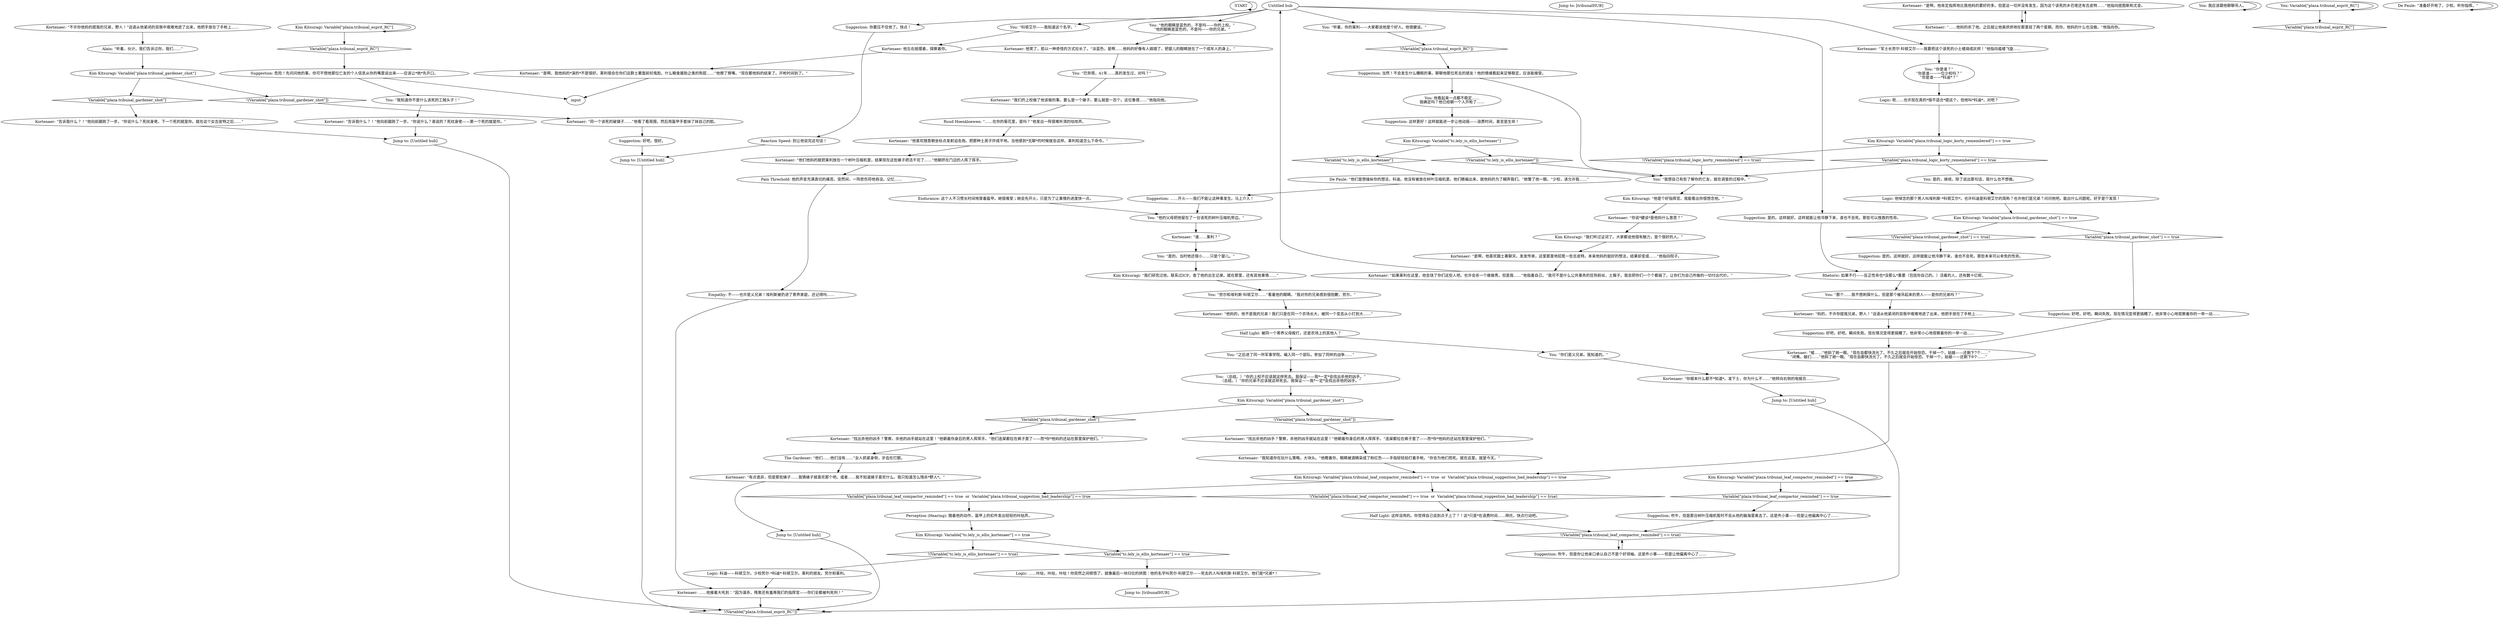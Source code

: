 # TRIBUNAL / I GOT TO KNOW THE HANGED MAN
# "Look, I've gotten to know the hanged man too a bit over the course of this investigation..."
# ==================================================
digraph G {
	  0 [label="START"];
	  1 [label="input"];
	  2 [label="You: “你是谁？”\n“你是谁——一位少校吗？”\n“你是谁——*科迪*？”"];
	  3 [label="Perception (Hearing): 随着他的动作，盔甲上的扣件发出轻轻的咔哒声。"];
	  4 [label="Kim Kitsuragi: Variable[\"plaza.tribunal_leaf_compactor_reminded\"] == true"];
	  5 [label="Variable[\"plaza.tribunal_leaf_compactor_reminded\"] == true", shape=diamond];
	  6 [label="!(Variable[\"plaza.tribunal_leaf_compactor_reminded\"] == true)", shape=diamond];
	  7 [label="Jump to: [tribunalHUB]"];
	  8 [label="Kim Kitsuragi: Variable[\"plaza.tribunal_esprit_RC\"]"];
	  9 [label="Variable[\"plaza.tribunal_esprit_RC\"]", shape=diamond];
	  10 [label="!(Variable[\"plaza.tribunal_esprit_RC\"])", shape=diamond];
	  11 [label="Kortenaer: “你说*健谈*是他妈什么意思？”"];
	  12 [label="Kortenaer: “是啊，他肯定指挥地比我他妈的要好的多。但是这一切并没有发生，因为这个该死的乡巴佬还有吉皮特……”他指向提图斯和尤金。"];
	  13 [label="Alain: “听着，伙计。我们告诉过你，我们……”"];
	  14 [label="Suggestion: 好吧，好吧。瞬间失败。现在情况变得更搞糟了。他非常小心地观察着你的一举一动……"];
	  15 [label="Suggestion: 是的。这样就好。这样就能让他冷静下来，谁也不会死。那些可以挽救的性命。"];
	  16 [label="You: “他的父母把他留在了一台该死的树叶压缩机旁边。”"];
	  17 [label="Jump to: [Untitled hub]"];
	  18 [label="Suggestion: 你要压不住他了。快点！"];
	  19 [label="You: “巴奈塔，41年……真的发生过，对吗？”"];
	  20 [label="Kortenaer: “有点诡异，但是那些婊子……我猜婊子就喜欢那个吧。或者……我不知道婊子喜欢什么。我只知道怎么残杀*野人*。”"];
	  21 [label="Kortenaer: “嘘……”他斜了她一眼。“现在血都快流光了。不久之后就会开始惊恐。干掉一个，姑娘——还剩下7个……”\n“闭嘴，娘们……”他斜了她一眼。“现在血都快流光了。不久之后就会开始惊恐。干掉一个，姑娘——还剩下6个……”"];
	  22 [label="Jump to: [tribunalHUB]"];
	  23 [label="Empathy: 不——也许是义兄弟！埃利斯被扔进了寄养家庭，还记得吗……"];
	  24 [label="De Paule: “他们是想操纵你的想法，科迪。他没有被放在树叶压缩机里。他们瞎编出来，就他妈的为了糊弄我们。”她瞥了他一眼。“少校，请允许我……”"];
	  25 [label="Logic: 呃……也许现在真的*很不适合*提这个，但他叫*科迪*，对吧？"];
	  26 [label="Kortenaer: “军士长劳尔·科顿艾尔——我要把这个该死的小土楼烧成灰烬！”他指向褴褛飞旋……"];
	  27 [label="You: （总结。）“你的上校不应该就这样死去。我保证——我*一定*会找出杀他的凶手。”\n（总结。）“你的兄弟不应该就这样死去。我保证——我*一定*会找出杀他的凶手。”"];
	  28 [label="Kortenaer: “同一个该死的破镇子……”他看了看周围，然后用盔甲手套抹了抹自己的脸。"];
	  29 [label="Kortenaer: “告诉我什么？！”他向前踉跄了一步。“你说什么？谁说的？死纹身佬——第一个死的就是你。”"];
	  30 [label="Kortenaer: “是啊，我他妈的*演的*不是很好。莱利很会在你们这群土著面前扮鬼脸。什么粮食援助之类的狗屁……”他擦了擦嘴。“现在都他妈的结束了。开枪时间到了。”"];
	  31 [label="You: “劳尔和埃利斯·科顿艾尔……”看着他的眼睛。“我对你的兄弟感到很抱歉，劳尔。”"];
	  32 [label="Kortenaer: “他们他妈的就把莱利放在一个树叶压缩机里，结果现在这些婊子把活干完了……”他朝挤在门边的人挥了挥手。"];
	  33 [label="Kim Kitsuragi: “他是个好指挥官。我能看出你很想念他。”"];
	  34 [label="Kortenaer: “不许你他妈的提我的兄弟，野人！”话语从他紧闭的双唇中艰难地迸了出来，他把手放在了手枪上……"];
	  35 [label="You: 我应该跟他聊聊吊人。"];
	  36 [label="You: Variable[\"plaza.tribunal_esprit_RC\"]"];
	  37 [label="Variable[\"plaza.tribunal_esprit_RC\"]", shape=diamond];
	  38 [label="!(Variable[\"plaza.tribunal_esprit_RC\"])", shape=diamond];
	  39 [label="Untitled hub"];
	  40 [label="De Paule: “准备好开枪了，少校。听你指挥。”"];
	  41 [label="Endurance: 这个人不习惯长时间地穿着盔甲。她很难受；她会先开火，只是为了让事情的进度快一点。"];
	  42 [label="Suggestion: 当然！不会发生什么糟糕的事。聊聊他那位死去的朋友！他的情绪看起来足够稳定，应该能接受。"];
	  43 [label="Kortenaer: “他妈的，他不是我的兄弟！我们只是在同一个农场长大，被同一个变态从小打到大……”"];
	  44 [label="Kortenaer: “如果莱利在这里，他会饶了你们这些人吧。也许会杀一个做做秀。但是我……”他指着自己。“我可不是什么公共事务的狂热粉丝，土猴子。我会把你们一个个都毙了，让你们为自己所做的一切付出代价。”"];
	  45 [label="Kortenaer: “你根本什么都不*知道*。准下士，你为什么不……”他转向右侧的电报员……"];
	  46 [label="Kortenaer: “告诉我什么？！”他向前踉跄了一步。“你说什么？死纹身佬，下一个死的就是你。就在这个女吉皮特之后……”"];
	  47 [label="You: 是的，继续。除了说出那句话，我什么也不想做。"];
	  48 [label="Suggestion: 危险！先问问他的事。你可不想他那位亡友的个人信息从你的嘴里说出来——应该让*他*先开口。"];
	  49 [label="You: “之后进了同一所军事学院。编入同一个部队。参加了同样的战争……”"];
	  50 [label="Kim Kitsuragi: “我们研究过他。联系过ICP，查了他的出生记录。就在那里，还有其他事情……”"];
	  51 [label="Pain Threshold: 他的声音充满真切的痛苦。突然间，一阵悲伤将他吞没。记忆……"];
	  52 [label="You: “他的眼睛是蓝色的，不是吗——你的上校。”\n“他的眼睛是蓝色的，不是吗——你的兄弟。”"];
	  53 [label="Suggestion: 吹牛，但是你让他亲口承认自己不是个好领袖。这是件小事——但是让他偏离中心了……"];
	  54 [label="Kim Kitsuragi: Variable[\"plaza.tribunal_logic_korty_remembered\"] == true"];
	  55 [label="Variable[\"plaza.tribunal_logic_korty_remembered\"] == true", shape=diamond];
	  56 [label="!(Variable[\"plaza.tribunal_logic_korty_remembered\"] == true)", shape=diamond];
	  57 [label="Jump to: [Untitled hub]"];
	  58 [label="Kortenaer: “我们的上校做了他该做的事。要么是一个婊子，要么就是一百个。这位鲁德……”他指向他。"];
	  59 [label="Kim Kitsuragi: Variable[\"plaza.tribunal_gardener_shot\"]"];
	  60 [label="Variable[\"plaza.tribunal_gardener_shot\"]", shape=diamond];
	  61 [label="!(Variable[\"plaza.tribunal_gardener_shot\"])", shape=diamond];
	  62 [label="Kortenaer: “我知道你在玩什么策略，大块头。”他瞪着你，眼睛被酒精染成了粉红色——手指轻轻拍打着手枪。“你会为他们而死。就在这里。就是今天。”"];
	  63 [label="You: “我想自己有些了解你的亡友，就在调查的过程中。”"];
	  64 [label="Kortenaer: “妈的，不许你提我兄弟，野人！”话语从他紧闭的双唇中艰难地迸了出来，他把手放在了手枪上……"];
	  65 [label="Logic: 科迪——科顿艾尔。少校劳尔·*科迪*·科顿艾尔。莱利的朋友。劳尔和莱利。"];
	  66 [label="You: “听着，你的莱利——大家都说他是个好人。他很健谈。”"];
	  67 [label="Kortenaer: 他笑了，脸以一种奇怪的方式拉长了。“淡蓝色，是啊……他妈的好像有人搞错了，把婴儿的眼睛放在了一个成年人的身上。”"];
	  68 [label="Suggestion: 这样更好！这样就能进一步让他动摇——浪费时间，甚至是生命！"];
	  69 [label="Reaction Speed: 别让他说完这句话！"];
	  70 [label="Suggestion: 吹牛，但是那台树叶压缩机暂时不会从他的脑海里离去了。这是件小事——但是让他偏离中心了……"];
	  71 [label="You: “我知道你不是什么该死的工贼头子！”"];
	  72 [label="Kim Kitsuragi: Variable[\"tc.lely_is_ellis_kortenaer\"] == true"];
	  73 [label="Variable[\"tc.lely_is_ellis_kortenaer\"] == true", shape=diamond];
	  74 [label="!(Variable[\"tc.lely_is_ellis_kortenaer\"] == true)", shape=diamond];
	  75 [label="Half Light: 这样没用的。你觉得自己说到点子上了？！这*只是*在浪费时间……拜托，快点行动吧。"];
	  76 [label="Suggestion: 好吧，很好。"];
	  77 [label="Kim Kitsuragi: Variable[\"plaza.tribunal_gardener_shot\"] == true"];
	  78 [label="Variable[\"plaza.tribunal_gardener_shot\"] == true", shape=diamond];
	  79 [label="!(Variable[\"plaza.tribunal_gardener_shot\"] == true)", shape=diamond];
	  80 [label="Logic: ……咔哒，咔哒，咔哒！你突然之间顿悟了，就像最后一块归位的拼图：他的名字叫劳尔·科顿艾尔——死去的人叫埃利斯·科顿艾尔。他们是*兄弟*！"];
	  81 [label="Kortenaer: “谁……莱利？”"];
	  82 [label="Kortenaer: “……他妈的杀了他。之后就让他臭烘烘地在那里挂了两个星期。而你，他妈的什么也没做。”他指向你。"];
	  83 [label="Kortenaer: “找出杀他的凶手？警察，杀他的凶手就站在这里！”他朝着你身后的男人挥挥手。“连屎都拉在裤子里了——而*你*他妈的还站在那里保护他们。”"];
	  84 [label="Kim Kitsuragi: Variable[\"plaza.tribunal_gardener_shot\"]"];
	  85 [label="Variable[\"plaza.tribunal_gardener_shot\"]", shape=diamond];
	  86 [label="!(Variable[\"plaza.tribunal_gardener_shot\"])", shape=diamond];
	  87 [label="You: “科顿艾尔——我知道这个名字。”"];
	  88 [label="You: “你们是义兄弟。我知道的。”"];
	  89 [label="You: “是的。当时他还很小……只是个婴儿。”"];
	  90 [label="Kim Kitsuragi: Variable[\"tc.lely_is_ellis_kortenaer\"]"];
	  91 [label="Variable[\"tc.lely_is_ellis_kortenaer\"]", shape=diamond];
	  92 [label="!(Variable[\"tc.lely_is_ellis_kortenaer\"])", shape=diamond];
	  93 [label="Logic: 他悼念的那个男人叫埃利斯·*科顿艾尔*。也许科迪是科顿艾尔的简称？也许他们是兄弟？问问他吧。能出什么问题呢。好歹是个发现！"];
	  94 [label="Half Light: 被同一个寄养父母殴打，还是农场上的其他人？"];
	  95 [label="Kim Kitsuragi: “我们听过证词了。大家都说他很有魅力，是个很好的人。”"];
	  96 [label="Kortenaer: “是啊，他喜欢跟土著聊天。发发传单，这里那里地招惹一些吉皮特。本来他妈的挺好的想法，结果却变成……”他指向院子。"];
	  97 [label="Kortenaer: “他喜欢随意朝坐标点发射迫击炮。把那种土房子炸成平地。当他感到*无聊*的时候就会这样。莱利知道怎么下命令。”"];
	  98 [label="Ruud Hoenkloewen: “……在你的菊花里，是吗？”他发出一阵很难听清的咕哝声。"];
	  99 [label="Kortenaer: “找出杀他的凶手？警察，杀他的凶手就站在这里！”他朝着你身后的男人挥挥手。“他们连屎都拉在裤子里了——而*你*他妈的还站在那里保护他们。”"];
	  100 [label="Kortenaer: ……他接着大吼到：“因为谋杀，残害还有羞辱我们的指挥官——你们全都被判死刑！”"];
	  101 [label="Rhetoric: 如果不行——反正性命也*没那么*重要（包括你自己的。）活着的人，还有数十亿呢。"];
	  102 [label="Suggestion: 好吧，好吧。瞬间失败。现在情况变得更搞糟了。他非常小心地观察着你的一举一动……"];
	  103 [label="Kortenaer: 他左右摇摆着，探察着你。"];
	  104 [label="Suggestion: ……开火——我们不能让这种事发生。马上介入！"];
	  105 [label="Kim Kitsuragi: Variable[\"plaza.tribunal_leaf_compactor_reminded\"] == true  or  Variable[\"plaza.tribunal_suggestion_bad_leadership\"] == true"];
	  106 [label="Variable[\"plaza.tribunal_leaf_compactor_reminded\"] == true  or  Variable[\"plaza.tribunal_suggestion_bad_leadership\"] == true", shape=diamond];
	  107 [label="!(Variable[\"plaza.tribunal_leaf_compactor_reminded\"] == true  or  Variable[\"plaza.tribunal_suggestion_bad_leadership\"] == true)", shape=diamond];
	  108 [label="You: “那个……我不想刺探什么，但是那个被吊起来的男人——是你的兄弟吗？”"];
	  109 [label="Suggestion: 是的。这样就好。这样就能让他冷静下来，谁也不会死。那些本来可以幸免的性命。"];
	  110 [label="Jump to: [Untitled hub]"];
	  111 [label="Jump to: [Untitled hub]"];
	  112 [label="The Gardener: “他们……他们没有……”女人抓紧身侧，牙齿在打颤。"];
	  113 [label="You: 他看起来一点都不稳定……\n我确定吗？他已经朝一个人开枪了……"];
	  0 -> 0
	  2 -> 25
	  3 -> 72
	  4 -> 4
	  4 -> 5
	  5 -> 70
	  6 -> 53
	  8 -> 8
	  8 -> 9
	  9 -> 48
	  10 -> 42
	  11 -> 95
	  12 -> 82
	  13 -> 84
	  14 -> 21
	  15 -> 101
	  16 -> 81
	  17 -> 38
	  18 -> 69
	  19 -> 58
	  20 -> 111
	  21 -> 105
	  23 -> 100
	  24 -> 104
	  25 -> 54
	  26 -> 2
	  27 -> 59
	  28 -> 76
	  29 -> 110
	  30 -> 1
	  31 -> 43
	  32 -> 51
	  33 -> 11
	  34 -> 13
	  35 -> 35
	  36 -> 36
	  36 -> 37
	  39 -> 66
	  39 -> 15
	  39 -> 18
	  39 -> 52
	  39 -> 87
	  39 -> 26
	  40 -> 40
	  41 -> 16
	  42 -> 113
	  42 -> 63
	  43 -> 94
	  44 -> 39
	  45 -> 17
	  46 -> 110
	  47 -> 93
	  48 -> 1
	  48 -> 71
	  49 -> 27
	  50 -> 31
	  51 -> 23
	  52 -> 67
	  53 -> 6
	  54 -> 56
	  54 -> 55
	  55 -> 63
	  55 -> 47
	  56 -> 63
	  57 -> 38
	  58 -> 98
	  59 -> 60
	  59 -> 61
	  60 -> 99
	  61 -> 83
	  62 -> 105
	  63 -> 33
	  64 -> 102
	  65 -> 100
	  66 -> 10
	  67 -> 19
	  68 -> 90
	  69 -> 57
	  70 -> 6
	  71 -> 29
	  72 -> 73
	  72 -> 74
	  73 -> 80
	  74 -> 65
	  75 -> 6
	  76 -> 57
	  77 -> 78
	  77 -> 79
	  78 -> 14
	  79 -> 109
	  80 -> 22
	  81 -> 89
	  82 -> 12
	  83 -> 62
	  84 -> 85
	  84 -> 86
	  85 -> 46
	  86 -> 28
	  87 -> 103
	  88 -> 45
	  89 -> 50
	  90 -> 91
	  90 -> 92
	  91 -> 24
	  92 -> 63
	  93 -> 77
	  94 -> 88
	  94 -> 49
	  95 -> 96
	  96 -> 44
	  97 -> 32
	  98 -> 97
	  99 -> 112
	  100 -> 38
	  101 -> 108
	  102 -> 21
	  103 -> 30
	  104 -> 16
	  105 -> 106
	  105 -> 107
	  106 -> 3
	  107 -> 75
	  108 -> 64
	  109 -> 101
	  110 -> 38
	  111 -> 38
	  112 -> 20
	  113 -> 68
}

